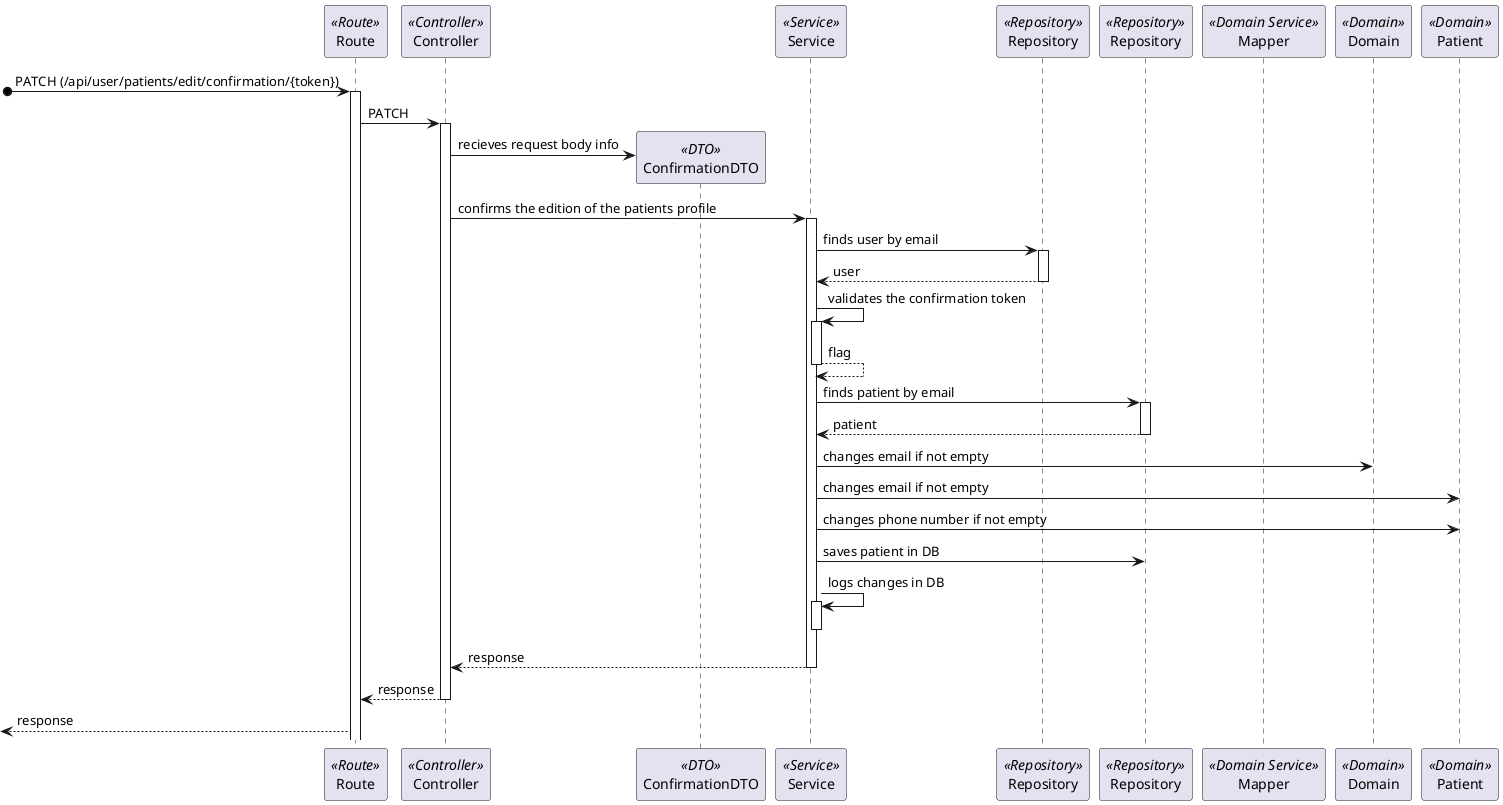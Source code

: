 ```plantuml
@startuml Process_View_Posterior_Confirmation
participant Route as Route <<Route>>
participant Controller as Controller <<Controller>>
participant ConfirmationDTO as ConfirmationDTO <<DTO>>
participant Service as Service <<Service>>
participant Repository as Repository <<Repository>>
participant Repository as PatientRepository <<Repository>>
participant Mapper as Mapper <<Domain Service>> 
participant Domain as Domain <<Domain>>
participant Patient as Patient <<Domain>>
[o-> Route : PATCH (/api/user/patients/edit/confirmation/{token})
activate Route
Route -> Controller : PATCH
activate Controller
Controller -> ConfirmationDTO** : recieves request body info
Controller -> Service : confirms the edition of the patients profile
activate Service
Service -> Repository : finds user by email
activate Repository
return user
Service -> Service : validates the confirmation token
activate Service
return flag
Service -> PatientRepository : finds patient by email
activate PatientRepository
return patient
Service -> Domain : changes email if not empty
Service -> Patient : changes email if not empty
Service -> Patient : changes phone number if not empty
Service -> PatientRepository : saves patient in DB
Service -> Service : logs changes in DB
activate Service
deactivate Service
return response
return response
<-- Route : response
@enduml
```